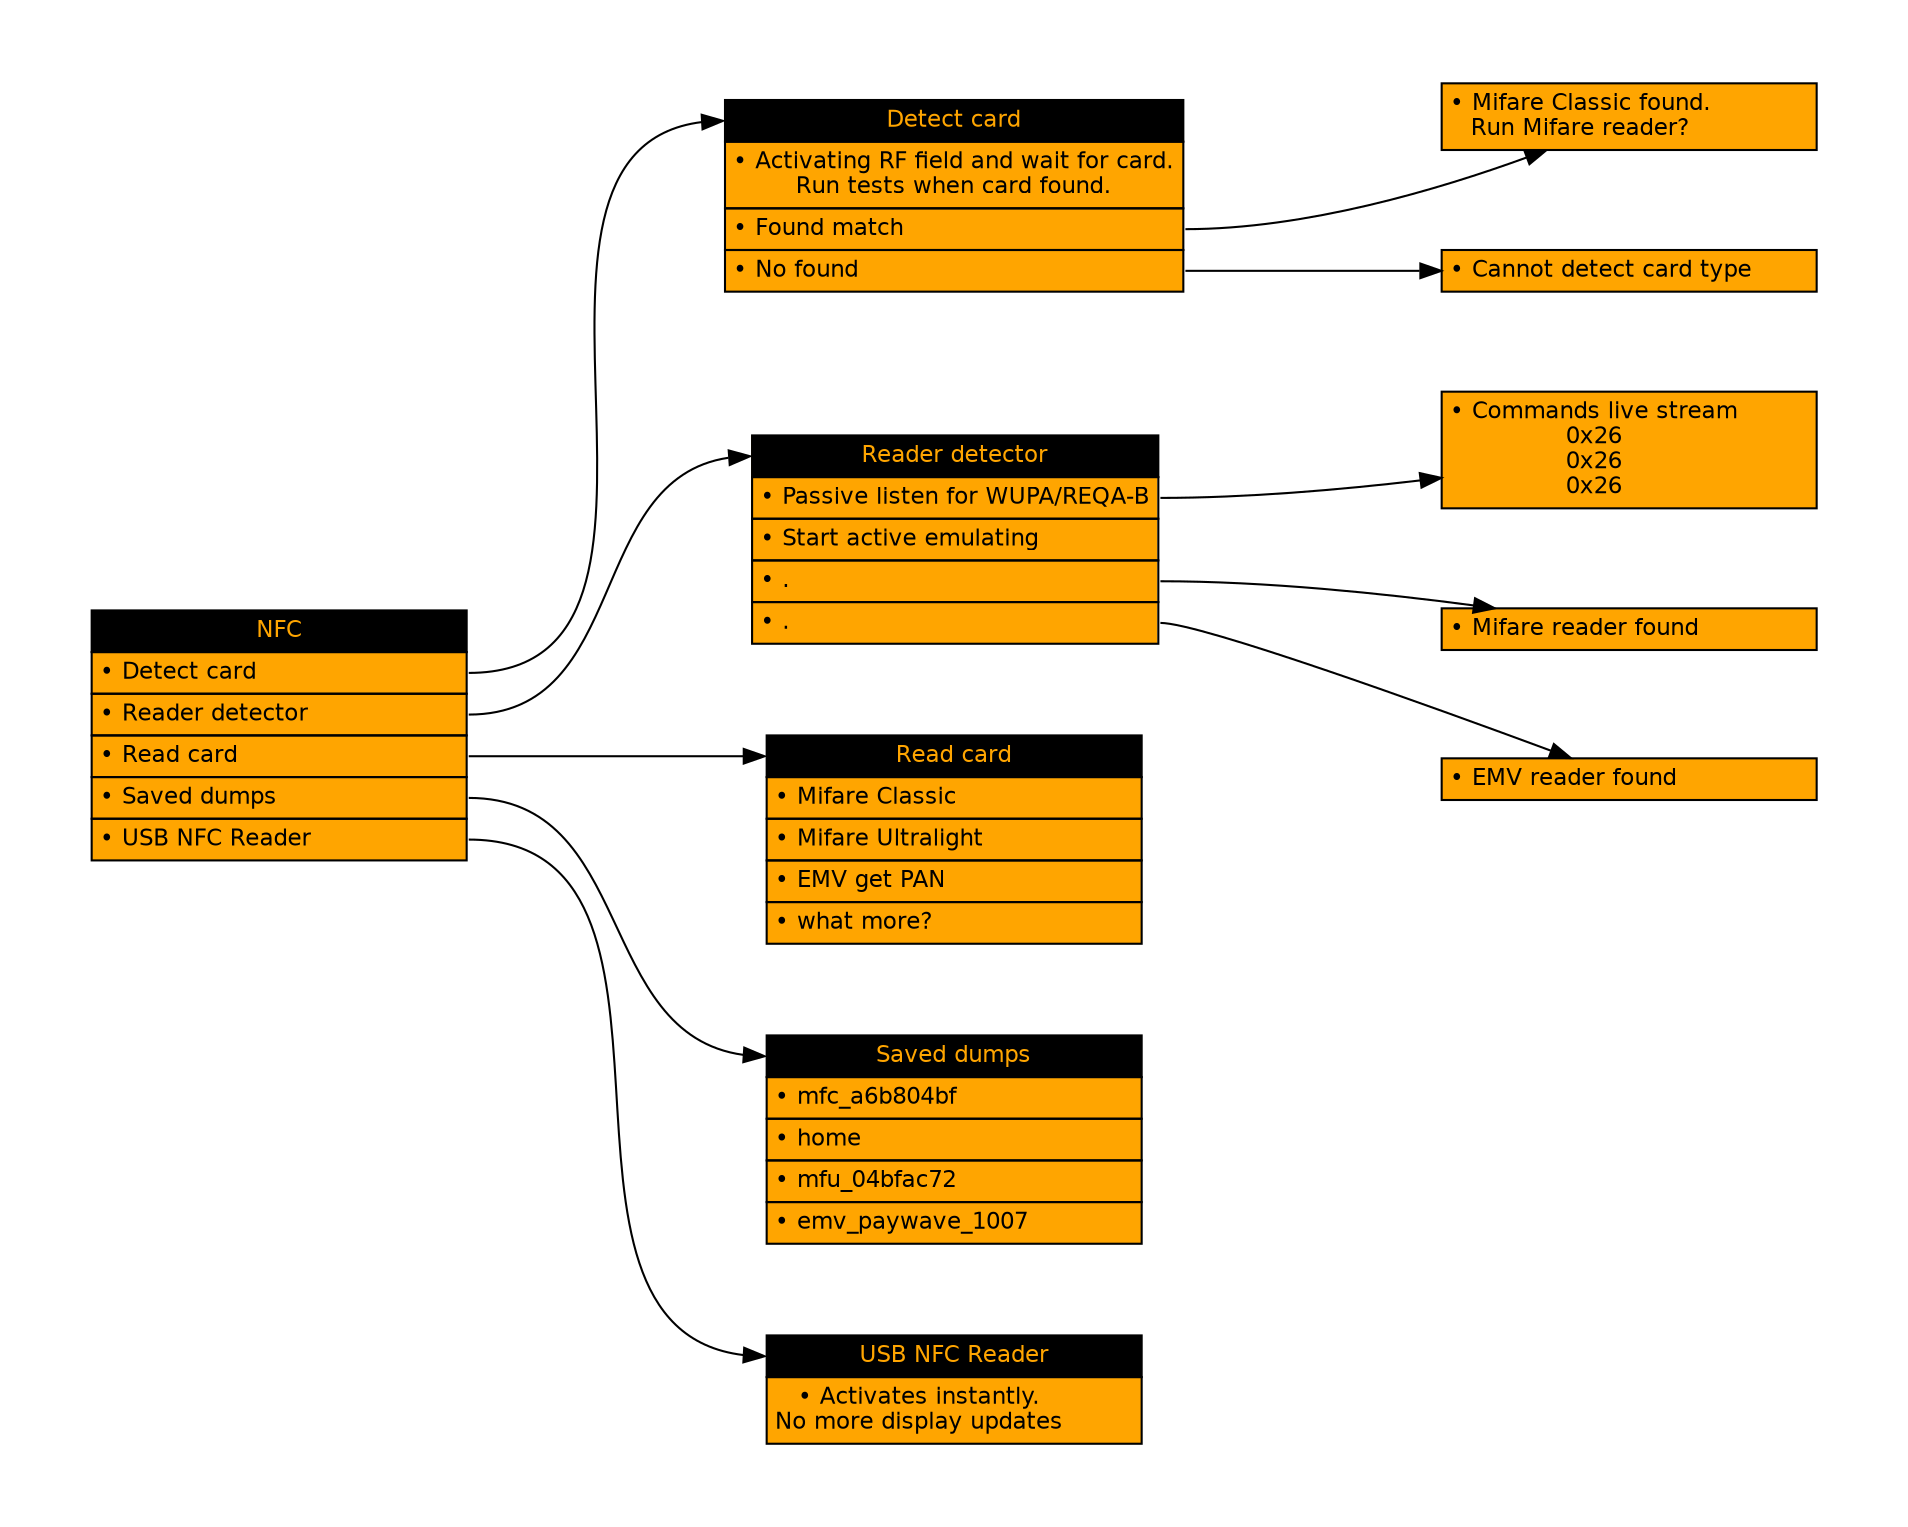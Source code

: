 
    digraph g {
        graph [
            rankdir = "LR"
            style="filled"
            pad="0.5", 
            nodesep="0.5", 
            ranksep="1.5"
        ];
        node [
            fontsize = "11"
            fontname = Helvetica
            shape = plaintext
        ];
        edge [
        ];
"m2" [
  label = <
    <TABLE BORDER="0" CELLBORDER="1" CELLSPACING="0" BGCOLOR="orange" CELLPADDING="3" PORT="t">
      <TR><TD WIDTH="180" PORT="0" ALIGN="left">• Mifare Classic found.<br/>Run Mifare reader?</TD></TR>
    </TABLE>
  >
];

"m3" [
  label = <
    <TABLE BORDER="0" CELLBORDER="1" CELLSPACING="0" BGCOLOR="orange" CELLPADDING="3" PORT="t">
      <TR><TD WIDTH="180" PORT="0" ALIGN="left">• Cannot detect card type</TD></TR>
    </TABLE>
  >
];

"m1" [
  label = <
    <TABLE BORDER="0" CELLBORDER="1" CELLSPACING="0" BGCOLOR="orange" CELLPADDING="3" PORT="t">
      <TR><TD PORT="h" BGCOLOR="black" WIDTH="180"><FONT COLOR="orange">Detect card</FONT></TD></TR>
      <TR><TD WIDTH="180" PORT="0" ALIGN="left">• Activating RF field and wait for card.<br/>Run tests when card found.</TD></TR>
      <TR><TD WIDTH="180" PORT="1" ALIGN="left">• Found match</TD></TR>
      <TR><TD WIDTH="180" PORT="2" ALIGN="left">• No found</TD></TR>
    </TABLE>
  >
];

"m5" [
  label = <
    <TABLE BORDER="0" CELLBORDER="1" CELLSPACING="0" BGCOLOR="orange" CELLPADDING="3" PORT="t">
      <TR><TD WIDTH="180" PORT="0" ALIGN="left">• Commands live stream<br/>0x26<br/>0x26<br/>0x26</TD></TR>
    </TABLE>
  >
];

"m6" [
  label = <
    <TABLE BORDER="0" CELLBORDER="1" CELLSPACING="0" BGCOLOR="orange" CELLPADDING="3" PORT="t">
      <TR><TD WIDTH="180" PORT="0" ALIGN="left">• Mifare reader found</TD></TR>
    </TABLE>
  >
];

"m7" [
  label = <
    <TABLE BORDER="0" CELLBORDER="1" CELLSPACING="0" BGCOLOR="orange" CELLPADDING="3" PORT="t">
      <TR><TD WIDTH="180" PORT="0" ALIGN="left">• EMV reader found</TD></TR>
    </TABLE>
  >
];

"m4" [
  label = <
    <TABLE BORDER="0" CELLBORDER="1" CELLSPACING="0" BGCOLOR="orange" CELLPADDING="3" PORT="t">
      <TR><TD PORT="h" BGCOLOR="black" WIDTH="180"><FONT COLOR="orange">Reader detector</FONT></TD></TR>
      <TR><TD WIDTH="180" PORT="0" ALIGN="left">• Passive listen for WUPA/REQA-B</TD></TR>
      <TR><TD WIDTH="180" PORT="1" ALIGN="left">• Start active emulating</TD></TR>
      <TR><TD WIDTH="180" PORT="2" ALIGN="left">• .</TD></TR>
      <TR><TD WIDTH="180" PORT="3" ALIGN="left">• .</TD></TR>
    </TABLE>
  >
];

"m8" [
  label = <
    <TABLE BORDER="0" CELLBORDER="1" CELLSPACING="0" BGCOLOR="orange" CELLPADDING="3" PORT="t">
      <TR><TD PORT="h" BGCOLOR="black" WIDTH="180"><FONT COLOR="orange">Read card</FONT></TD></TR>
      <TR><TD WIDTH="180" PORT="0" ALIGN="left">• Mifare Classic</TD></TR>
      <TR><TD WIDTH="180" PORT="1" ALIGN="left">• Mifare Ultralight</TD></TR>
      <TR><TD WIDTH="180" PORT="2" ALIGN="left">• EMV get PAN</TD></TR>
      <TR><TD WIDTH="180" PORT="3" ALIGN="left">• what more?</TD></TR>
    </TABLE>
  >
];

"m9" [
  label = <
    <TABLE BORDER="0" CELLBORDER="1" CELLSPACING="0" BGCOLOR="orange" CELLPADDING="3" PORT="t">
      <TR><TD PORT="h" BGCOLOR="black" WIDTH="180"><FONT COLOR="orange">Saved dumps</FONT></TD></TR>
      <TR><TD WIDTH="180" PORT="0" ALIGN="left">• mfc_a6b804bf</TD></TR>
      <TR><TD WIDTH="180" PORT="1" ALIGN="left">• home</TD></TR>
      <TR><TD WIDTH="180" PORT="2" ALIGN="left">• mfu_04bfac72</TD></TR>
      <TR><TD WIDTH="180" PORT="3" ALIGN="left">• emv_paywave_1007</TD></TR>
    </TABLE>
  >
];

"m10" [
  label = <
    <TABLE BORDER="0" CELLBORDER="1" CELLSPACING="0" BGCOLOR="orange" CELLPADDING="3" PORT="t">
      <TR><TD PORT="h" BGCOLOR="black" WIDTH="180"><FONT COLOR="orange">USB NFC Reader</FONT></TD></TR>
      <TR><TD WIDTH="180" PORT="0" ALIGN="left">• Activates instantly.<br/>No more display updates</TD></TR>
    </TABLE>
  >
];

"m0" [
  label = <
    <TABLE BORDER="0" CELLBORDER="1" CELLSPACING="0" BGCOLOR="orange" CELLPADDING="3" PORT="t">
      <TR><TD PORT="h" BGCOLOR="black" WIDTH="180"><FONT COLOR="orange">NFC</FONT></TD></TR>
      <TR><TD WIDTH="180" PORT="0" ALIGN="left">• Detect card</TD></TR>
      <TR><TD WIDTH="180" PORT="1" ALIGN="left">• Reader detector</TD></TR>
      <TR><TD WIDTH="180" PORT="2" ALIGN="left">• Read card</TD></TR>
      <TR><TD WIDTH="180" PORT="3" ALIGN="left">• Saved dumps</TD></TR>
      <TR><TD WIDTH="180" PORT="4" ALIGN="left">• USB NFC Reader</TD></TR>
    </TABLE>
  >
];

m1:1 -> m2:0;
m1:2 -> m3:0;
m0:0 -> m1:h;
m4:0 -> m5:0;
m4:2 -> m6:0;
m4:3 -> m7:0;
m0:1 -> m4:h;
m0:2 -> m8:h;
m0:3 -> m9:h;
m0:4 -> m10:h;

}